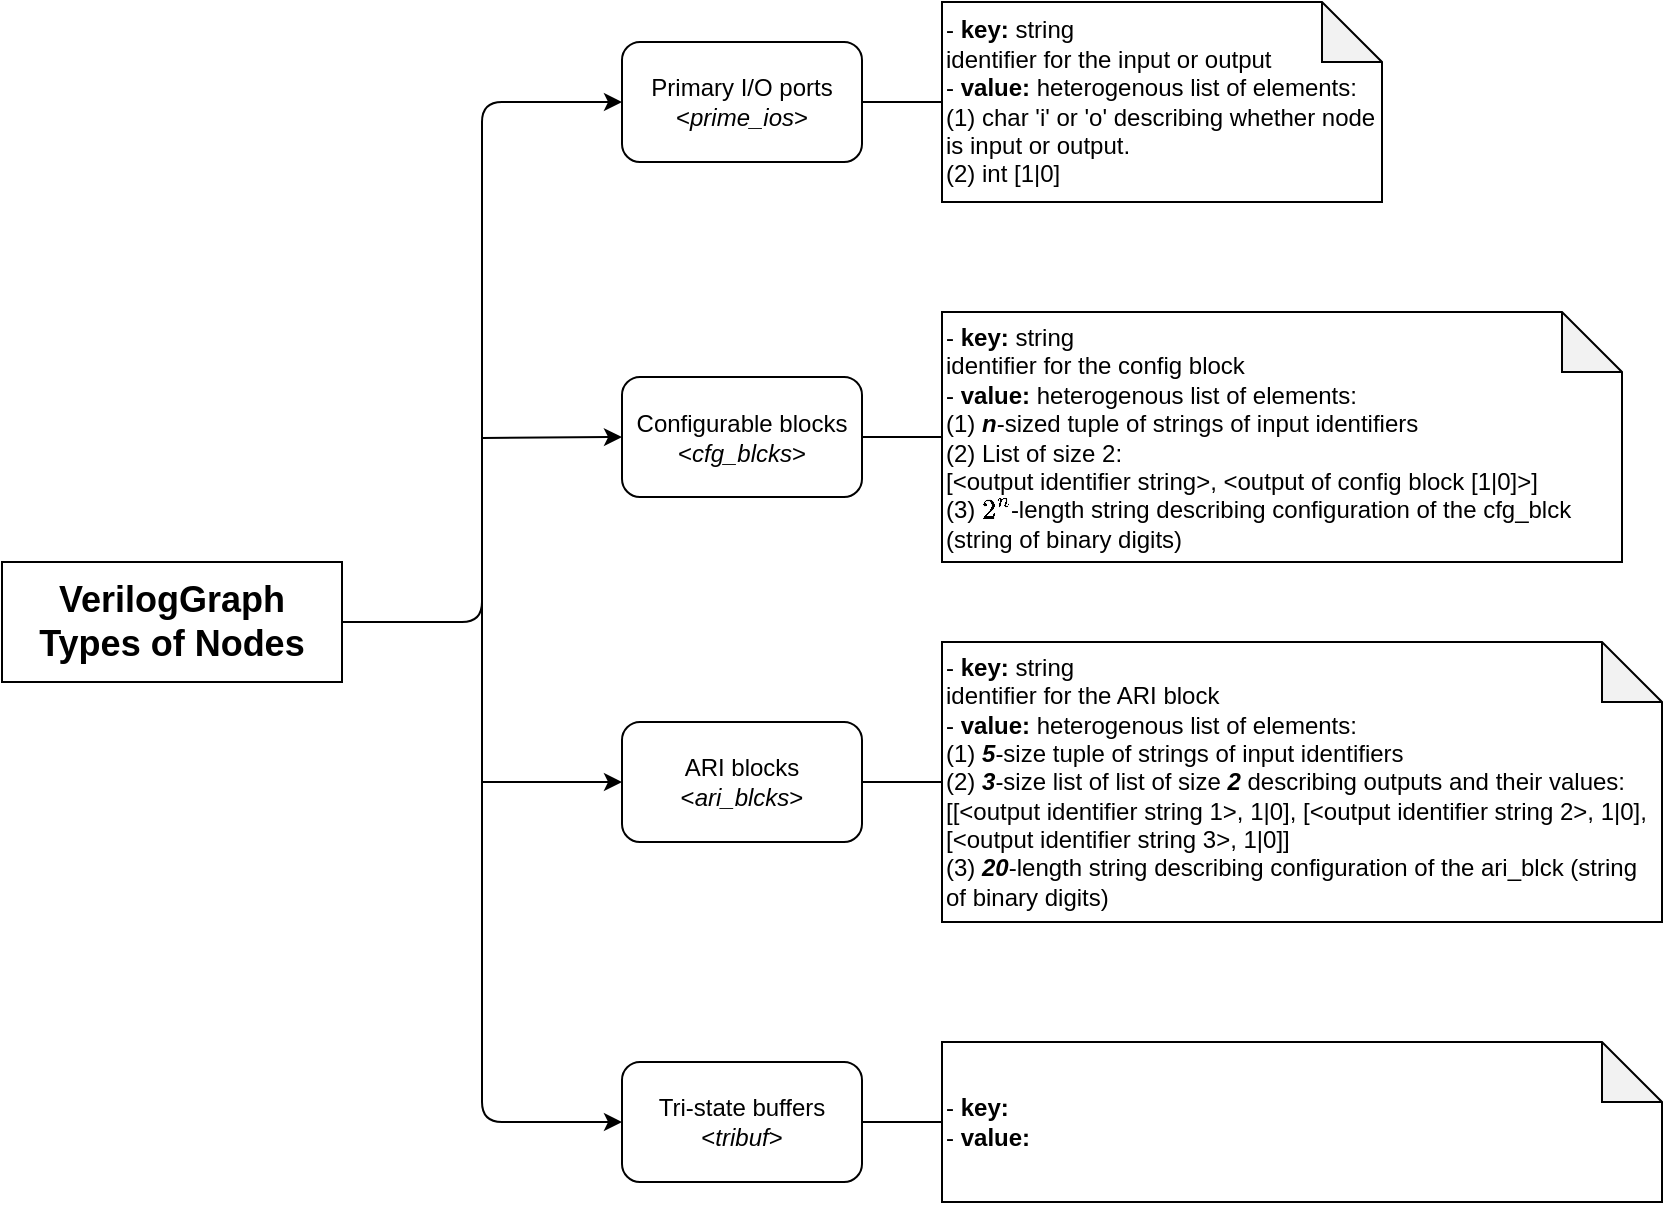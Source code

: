 <mxfile version="14.4.7" type="device"><diagram id="w91MRpBMu5mG3HfkH885" name="Page-1"><mxGraphModel dx="903" dy="620" grid="1" gridSize="10" guides="1" tooltips="1" connect="1" arrows="1" fold="1" page="1" pageScale="1" pageWidth="1654" pageHeight="1169" math="1" shadow="0"><root><mxCell id="0"/><mxCell id="1" parent="0"/><mxCell id="ohVvuvAKV_5UzhCuLrh_-15" style="edgeStyle=orthogonalEdgeStyle;rounded=0;orthogonalLoop=1;jettySize=auto;html=1;entryX=0;entryY=0.5;entryDx=0;entryDy=0;entryPerimeter=0;endArrow=none;endFill=0;" edge="1" parent="1" source="ohVvuvAKV_5UzhCuLrh_-1" target="ohVvuvAKV_5UzhCuLrh_-5"><mxGeometry relative="1" as="geometry"/></mxCell><mxCell id="ohVvuvAKV_5UzhCuLrh_-1" value="Primary I/O ports&lt;br&gt;&amp;lt;&lt;i&gt;prime_ios&lt;/i&gt;&amp;gt;" style="rounded=1;whiteSpace=wrap;html=1;" vertex="1" parent="1"><mxGeometry x="420" y="80" width="120" height="60" as="geometry"/></mxCell><mxCell id="ohVvuvAKV_5UzhCuLrh_-16" value="" style="edgeStyle=orthogonalEdgeStyle;rounded=0;orthogonalLoop=1;jettySize=auto;html=1;endArrow=none;endFill=0;" edge="1" parent="1" source="ohVvuvAKV_5UzhCuLrh_-2" target="ohVvuvAKV_5UzhCuLrh_-6"><mxGeometry relative="1" as="geometry"/></mxCell><mxCell id="ohVvuvAKV_5UzhCuLrh_-2" value="Configurable blocks&lt;br&gt;&amp;lt;&lt;i&gt;cfg_blcks&lt;/i&gt;&amp;gt;" style="rounded=1;whiteSpace=wrap;html=1;" vertex="1" parent="1"><mxGeometry x="420" y="247.5" width="120" height="60" as="geometry"/></mxCell><mxCell id="ohVvuvAKV_5UzhCuLrh_-17" value="" style="edgeStyle=orthogonalEdgeStyle;rounded=0;orthogonalLoop=1;jettySize=auto;html=1;endArrow=none;endFill=0;" edge="1" parent="1" source="ohVvuvAKV_5UzhCuLrh_-3" target="ohVvuvAKV_5UzhCuLrh_-7"><mxGeometry relative="1" as="geometry"/></mxCell><mxCell id="ohVvuvAKV_5UzhCuLrh_-3" value="ARI blocks&lt;br&gt;&amp;lt;&lt;i&gt;ari_blcks&lt;/i&gt;&amp;gt;" style="rounded=1;whiteSpace=wrap;html=1;" vertex="1" parent="1"><mxGeometry x="420" y="420" width="120" height="60" as="geometry"/></mxCell><mxCell id="ohVvuvAKV_5UzhCuLrh_-18" value="" style="edgeStyle=orthogonalEdgeStyle;rounded=0;orthogonalLoop=1;jettySize=auto;html=1;endArrow=none;endFill=0;" edge="1" parent="1" source="ohVvuvAKV_5UzhCuLrh_-4" target="ohVvuvAKV_5UzhCuLrh_-8"><mxGeometry relative="1" as="geometry"/></mxCell><mxCell id="ohVvuvAKV_5UzhCuLrh_-4" value="Tri-state buffers&lt;br&gt;&amp;lt;&lt;i&gt;tribuf&lt;/i&gt;&amp;gt;" style="rounded=1;whiteSpace=wrap;html=1;" vertex="1" parent="1"><mxGeometry x="420" y="590" width="120" height="60" as="geometry"/></mxCell><mxCell id="ohVvuvAKV_5UzhCuLrh_-5" value="- &lt;b&gt;key: &lt;/b&gt;string&lt;br&gt;identifier for the input or output&lt;br&gt;- &lt;b&gt;value: &lt;/b&gt;heterogenous list of elements:&lt;br&gt;(1) char 'i' or 'o' describing whether node is input or output.&lt;br&gt;(2) int [1|0]" style="shape=note;whiteSpace=wrap;html=1;backgroundOutline=1;darkOpacity=0.05;align=left;" vertex="1" parent="1"><mxGeometry x="580" y="60" width="220" height="100" as="geometry"/></mxCell><mxCell id="ohVvuvAKV_5UzhCuLrh_-6" value="- &lt;b&gt;key: &lt;/b&gt;string&lt;br&gt;identifier for the config block&lt;br&gt;- &lt;b&gt;value: &lt;/b&gt;heterogenous list of elements:&lt;br&gt;(1) &lt;i style=&quot;font-weight: bold&quot;&gt;n&lt;/i&gt;-sized tuple of strings of input identifiers&lt;br&gt;(2) List of size 2:&lt;br&gt;[&amp;lt;output identifier string&amp;gt;, &amp;lt;output of config block [1|0]&amp;gt;]&lt;br&gt;(3) `2^n`-length string describing configuration of the cfg_blck (string of binary digits)" style="shape=note;whiteSpace=wrap;html=1;backgroundOutline=1;darkOpacity=0.05;align=left;" vertex="1" parent="1"><mxGeometry x="580" y="215" width="340" height="125" as="geometry"/></mxCell><mxCell id="ohVvuvAKV_5UzhCuLrh_-7" value="- &lt;b&gt;key: &lt;/b&gt;string&lt;br&gt;identifier for the ARI block&lt;br&gt;- &lt;b&gt;value: &lt;/b&gt;heterogenous list of elements:&lt;br&gt;(1) &lt;i style=&quot;font-weight: bold&quot;&gt;5&lt;/i&gt;-size tuple of strings of input identifiers&lt;br&gt;(2) &lt;i style=&quot;font-weight: bold&quot;&gt;3&lt;/i&gt;-size list of list of size &lt;i style=&quot;font-weight: bold&quot;&gt;2 &lt;/i&gt;describing outputs and their values:&lt;br&gt;[[&amp;lt;output identifier string 1&amp;gt;, 1|0], [&amp;lt;output identifier string 2&amp;gt;, 1|0], [&amp;lt;output identifier string 3&amp;gt;, 1|0]]&lt;br&gt;(3) &lt;b&gt;&lt;i&gt;20&lt;/i&gt;&lt;/b&gt;-length string describing configuration of the ari_blck (string of binary digits)" style="shape=note;whiteSpace=wrap;html=1;backgroundOutline=1;darkOpacity=0.05;align=left;" vertex="1" parent="1"><mxGeometry x="580" y="380" width="360" height="140" as="geometry"/></mxCell><mxCell id="ohVvuvAKV_5UzhCuLrh_-8" value="- &lt;b&gt;key:&amp;nbsp;&lt;/b&gt;&lt;br&gt;- &lt;b&gt;value:&amp;nbsp;&lt;/b&gt;" style="shape=note;whiteSpace=wrap;html=1;backgroundOutline=1;darkOpacity=0.05;align=left;" vertex="1" parent="1"><mxGeometry x="580" y="580" width="360" height="80" as="geometry"/></mxCell><mxCell id="ohVvuvAKV_5UzhCuLrh_-9" value="&lt;b&gt;&lt;font style=&quot;font-size: 18px&quot;&gt;VerilogGraph&lt;br&gt;Types of Nodes&lt;br&gt;&lt;/font&gt;&lt;/b&gt;" style="rounded=0;whiteSpace=wrap;html=1;" vertex="1" parent="1"><mxGeometry x="110" y="340" width="170" height="60" as="geometry"/></mxCell><mxCell id="ohVvuvAKV_5UzhCuLrh_-11" value="" style="endArrow=classic;html=1;entryX=0;entryY=0.5;entryDx=0;entryDy=0;" edge="1" parent="1" target="ohVvuvAKV_5UzhCuLrh_-2"><mxGeometry width="50" height="50" relative="1" as="geometry"><mxPoint x="350" y="278" as="sourcePoint"/><mxPoint x="570" y="350" as="targetPoint"/></mxGeometry></mxCell><mxCell id="ohVvuvAKV_5UzhCuLrh_-12" value="" style="endArrow=classic;html=1;entryX=0;entryY=0.5;entryDx=0;entryDy=0;" edge="1" parent="1" target="ohVvuvAKV_5UzhCuLrh_-4"><mxGeometry width="50" height="50" relative="1" as="geometry"><mxPoint x="350" y="360" as="sourcePoint"/><mxPoint x="490" y="380" as="targetPoint"/><Array as="points"><mxPoint x="350" y="620"/></Array></mxGeometry></mxCell><mxCell id="ohVvuvAKV_5UzhCuLrh_-13" value="" style="endArrow=classic;html=1;entryX=0;entryY=0.5;entryDx=0;entryDy=0;" edge="1" parent="1" target="ohVvuvAKV_5UzhCuLrh_-3"><mxGeometry width="50" height="50" relative="1" as="geometry"><mxPoint x="350" y="450" as="sourcePoint"/><mxPoint x="490" y="380" as="targetPoint"/></mxGeometry></mxCell><mxCell id="ohVvuvAKV_5UzhCuLrh_-14" value="" style="endArrow=classic;html=1;exitX=1;exitY=0.5;exitDx=0;exitDy=0;entryX=0;entryY=0.5;entryDx=0;entryDy=0;" edge="1" parent="1" source="ohVvuvAKV_5UzhCuLrh_-9" target="ohVvuvAKV_5UzhCuLrh_-1"><mxGeometry width="50" height="50" relative="1" as="geometry"><mxPoint x="440" y="390" as="sourcePoint"/><mxPoint x="490" y="340" as="targetPoint"/><Array as="points"><mxPoint x="350" y="370"/><mxPoint x="350" y="110"/></Array></mxGeometry></mxCell></root></mxGraphModel></diagram></mxfile>